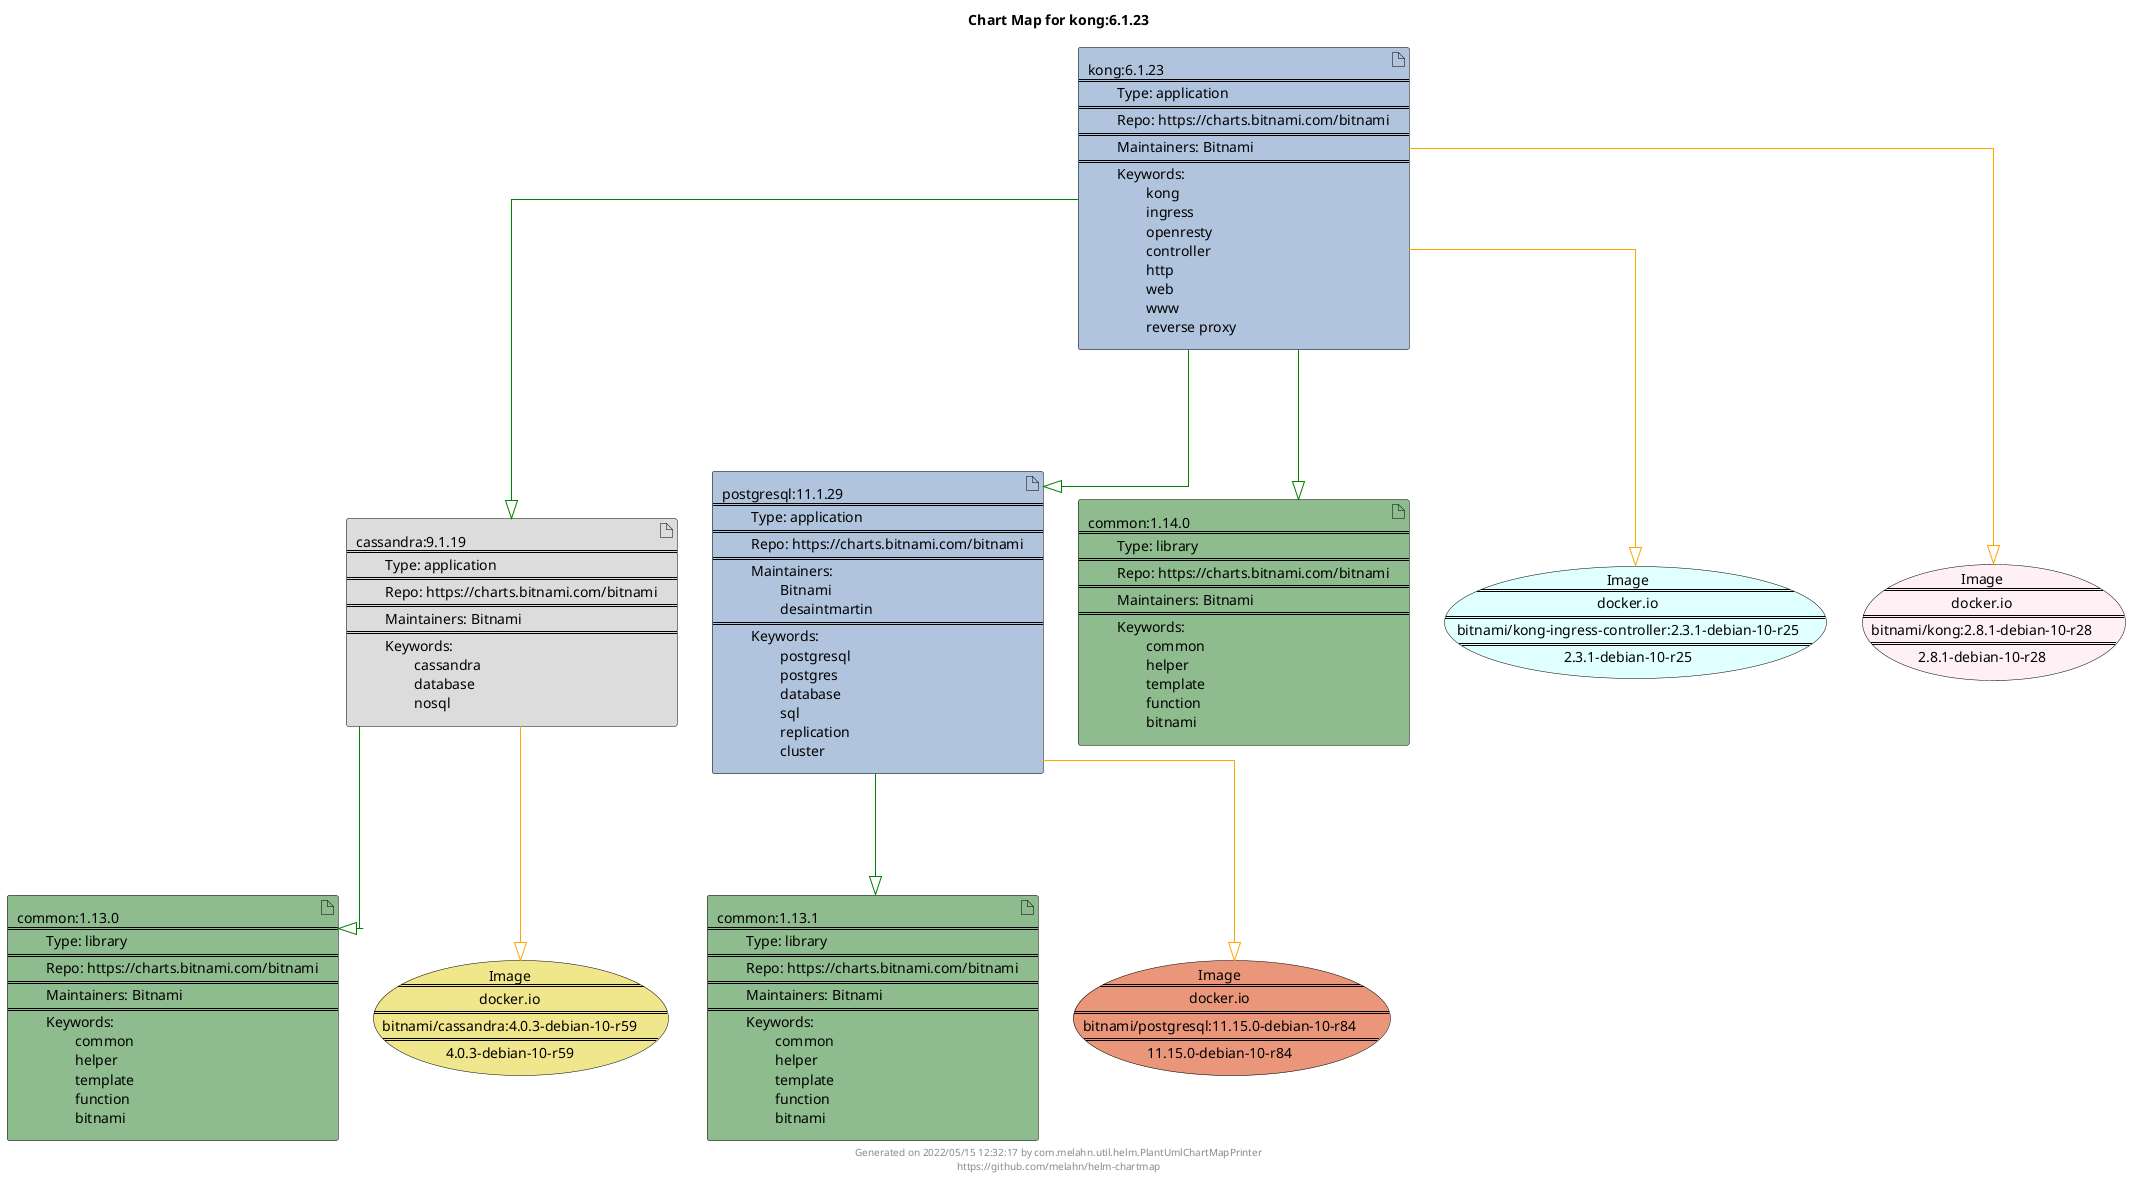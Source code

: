 @startuml
skinparam linetype ortho
skinparam backgroundColor white
skinparam usecaseBorderColor black
skinparam usecaseArrowColor LightSlateGray
skinparam artifactBorderColor black
skinparam artifactArrowColor LightSlateGray

title Chart Map for kong:6.1.23

'There are 6 referenced Helm Charts
artifact "common:1.13.1\n====\n\tType: library\n====\n\tRepo: https://charts.bitnami.com/bitnami\n====\n\tMaintainers: Bitnami\n====\n\tKeywords: \n\t\tcommon\n\t\thelper\n\t\ttemplate\n\t\tfunction\n\t\tbitnami" as common_1_13_1 #DarkSeaGreen
artifact "cassandra:9.1.19\n====\n\tType: application\n====\n\tRepo: https://charts.bitnami.com/bitnami\n====\n\tMaintainers: Bitnami\n====\n\tKeywords: \n\t\tcassandra\n\t\tdatabase\n\t\tnosql" as cassandra_9_1_19 #Gainsboro
artifact "common:1.13.0\n====\n\tType: library\n====\n\tRepo: https://charts.bitnami.com/bitnami\n====\n\tMaintainers: Bitnami\n====\n\tKeywords: \n\t\tcommon\n\t\thelper\n\t\ttemplate\n\t\tfunction\n\t\tbitnami" as common_1_13_0 #DarkSeaGreen
artifact "kong:6.1.23\n====\n\tType: application\n====\n\tRepo: https://charts.bitnami.com/bitnami\n====\n\tMaintainers: Bitnami\n====\n\tKeywords: \n\t\tkong\n\t\tingress\n\t\topenresty\n\t\tcontroller\n\t\thttp\n\t\tweb\n\t\twww\n\t\treverse proxy" as kong_6_1_23 #LightSteelBlue
artifact "postgresql:11.1.29\n====\n\tType: application\n====\n\tRepo: https://charts.bitnami.com/bitnami\n====\n\tMaintainers: \n\t\tBitnami\n\t\tdesaintmartin\n====\n\tKeywords: \n\t\tpostgresql\n\t\tpostgres\n\t\tdatabase\n\t\tsql\n\t\treplication\n\t\tcluster" as postgresql_11_1_29 #LightSteelBlue
artifact "common:1.14.0\n====\n\tType: library\n====\n\tRepo: https://charts.bitnami.com/bitnami\n====\n\tMaintainers: Bitnami\n====\n\tKeywords: \n\t\tcommon\n\t\thelper\n\t\ttemplate\n\t\tfunction\n\t\tbitnami" as common_1_14_0 #DarkSeaGreen

'There are 4 referenced Docker Images
usecase "Image\n====\ndocker.io\n====\nbitnami/postgresql:11.15.0-debian-10-r84\n====\n11.15.0-debian-10-r84" as docker_io_bitnami_postgresql_11_15_0_debian_10_r84 #DarkSalmon
usecase "Image\n====\ndocker.io\n====\nbitnami/cassandra:4.0.3-debian-10-r59\n====\n4.0.3-debian-10-r59" as docker_io_bitnami_cassandra_4_0_3_debian_10_r59 #Khaki
usecase "Image\n====\ndocker.io\n====\nbitnami/kong-ingress-controller:2.3.1-debian-10-r25\n====\n2.3.1-debian-10-r25" as docker_io_bitnami_kong_ingress_controller_2_3_1_debian_10_r25 #LightCyan
usecase "Image\n====\ndocker.io\n====\nbitnami/kong:2.8.1-debian-10-r28\n====\n2.8.1-debian-10-r28" as docker_io_bitnami_kong_2_8_1_debian_10_r28 #LavenderBlush

'Chart Dependencies
kong_6_1_23--[#green]-|>postgresql_11_1_29
postgresql_11_1_29--[#green]-|>common_1_13_1
kong_6_1_23--[#green]-|>common_1_14_0
kong_6_1_23--[#green]-|>cassandra_9_1_19
cassandra_9_1_19--[#green]-|>common_1_13_0
cassandra_9_1_19--[#orange]-|>docker_io_bitnami_cassandra_4_0_3_debian_10_r59
kong_6_1_23--[#orange]-|>docker_io_bitnami_kong_ingress_controller_2_3_1_debian_10_r25
kong_6_1_23--[#orange]-|>docker_io_bitnami_kong_2_8_1_debian_10_r28
postgresql_11_1_29--[#orange]-|>docker_io_bitnami_postgresql_11_15_0_debian_10_r84

center footer Generated on 2022/05/15 12:32:17 by com.melahn.util.helm.PlantUmlChartMapPrinter\nhttps://github.com/melahn/helm-chartmap
@enduml
